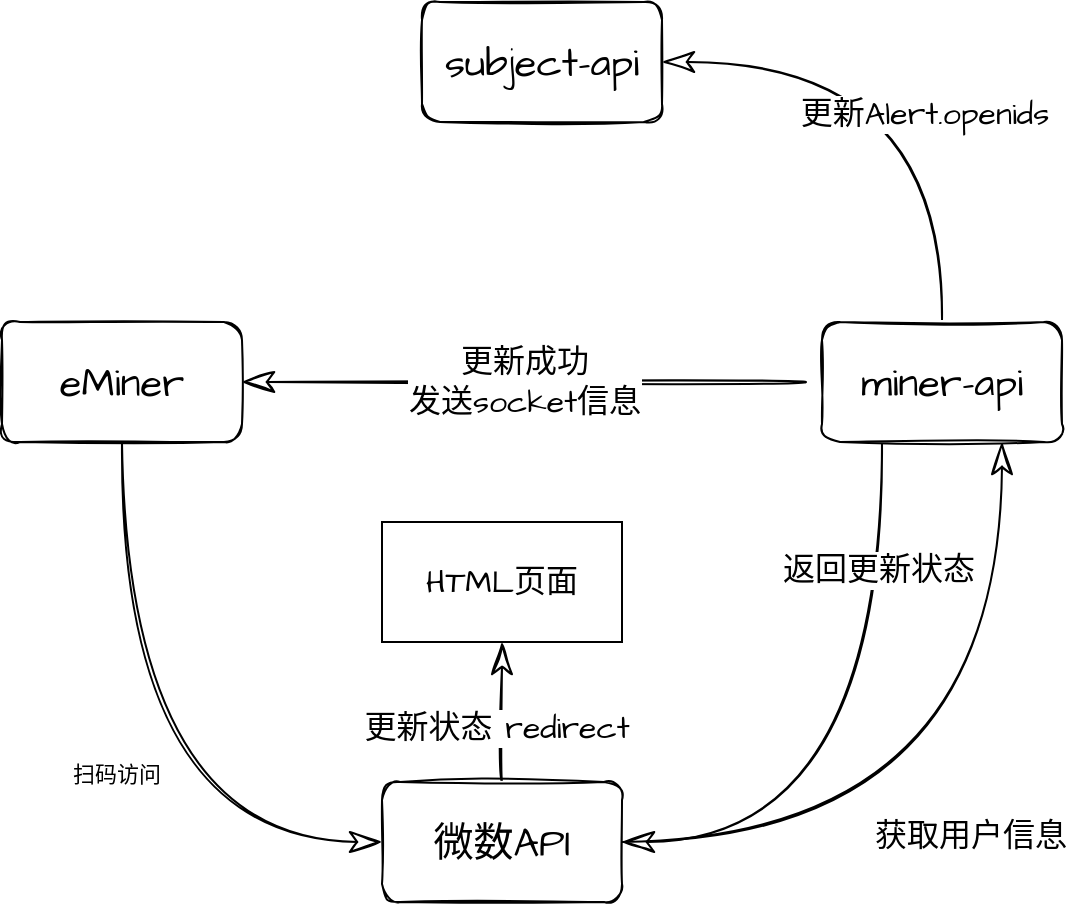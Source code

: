 <mxfile version="20.2.3" type="github">
  <diagram id="H5zbHT6_dlPMBUSok4gz" name="第 1 页">
    <mxGraphModel dx="1406" dy="721" grid="1" gridSize="10" guides="1" tooltips="1" connect="1" arrows="1" fold="1" page="1" pageScale="1" pageWidth="827" pageHeight="1169" math="0" shadow="0">
      <root>
        <mxCell id="0" />
        <mxCell id="1" parent="0" />
        <mxCell id="vefPi8kiDC_iZ1Ip9O_G-5" style="sketch=1;hachureGap=4;orthogonalLoop=1;jettySize=auto;html=1;exitX=0.5;exitY=1;exitDx=0;exitDy=0;entryX=0;entryY=0.5;entryDx=0;entryDy=0;fontFamily=Architects Daughter;fontSource=https%3A%2F%2Ffonts.googleapis.com%2Fcss%3Ffamily%3DArchitects%2BDaughter;fontSize=16;endArrow=classicThin;startSize=14;endSize=14;sourcePerimeterSpacing=8;targetPerimeterSpacing=8;edgeStyle=orthogonalEdgeStyle;curved=1;startArrow=none;startFill=0;endFill=0;" parent="1" source="vefPi8kiDC_iZ1Ip9O_G-2" target="vefPi8kiDC_iZ1Ip9O_G-4" edge="1">
          <mxGeometry relative="1" as="geometry" />
        </mxCell>
        <mxCell id="69dpRHGbD6YFCud_h_4v-3" value="扫码访问" style="edgeLabel;html=1;align=center;verticalAlign=middle;resizable=0;points=[];" parent="vefPi8kiDC_iZ1Ip9O_G-5" vertex="1" connectable="0">
          <mxGeometry x="0.006" y="-3" relative="1" as="geometry">
            <mxPoint as="offset" />
          </mxGeometry>
        </mxCell>
        <mxCell id="vefPi8kiDC_iZ1Ip9O_G-2" value="eMiner" style="rounded=1;whiteSpace=wrap;html=1;sketch=1;hachureGap=4;fontFamily=Architects Daughter;fontSource=https%3A%2F%2Ffonts.googleapis.com%2Fcss%3Ffamily%3DArchitects%2BDaughter;fontSize=20;" parent="1" vertex="1">
          <mxGeometry x="110" y="240" width="120" height="60" as="geometry" />
        </mxCell>
        <mxCell id="vefPi8kiDC_iZ1Ip9O_G-3" value="subject-api" style="rounded=1;whiteSpace=wrap;html=1;sketch=1;hachureGap=4;fontFamily=Architects Daughter;fontSource=https%3A%2F%2Ffonts.googleapis.com%2Fcss%3Ffamily%3DArchitects%2BDaughter;fontSize=20;" parent="1" vertex="1">
          <mxGeometry x="320" y="80" width="120" height="60" as="geometry" />
        </mxCell>
        <mxCell id="69dpRHGbD6YFCud_h_4v-4" style="edgeStyle=orthogonalEdgeStyle;rounded=1;orthogonalLoop=1;jettySize=auto;html=1;exitX=1;exitY=0.5;exitDx=0;exitDy=0;curved=1;endArrow=classicThin;fontSize=16;fontFamily=Architects Daughter;sketch=1;hachureGap=4;fontSource=https%3A%2F%2Ffonts.googleapis.com%2Fcss%3Ffamily%3DArchitects%2BDaughter;startSize=14;endSize=14;sourcePerimeterSpacing=8;targetPerimeterSpacing=8;startArrow=none;startFill=0;endFill=0;entryX=0.75;entryY=1;entryDx=0;entryDy=0;" parent="1" source="vefPi8kiDC_iZ1Ip9O_G-4" target="69dpRHGbD6YFCud_h_4v-6" edge="1">
          <mxGeometry relative="1" as="geometry" />
        </mxCell>
        <mxCell id="69dpRHGbD6YFCud_h_4v-5" value="获取用户信息" style="edgeLabel;html=1;align=center;verticalAlign=middle;resizable=0;points=[];fontSize=16;fontFamily=Architects Daughter;fontColor=default;" parent="69dpRHGbD6YFCud_h_4v-4" vertex="1" connectable="0">
          <mxGeometry x="-0.011" y="16" relative="1" as="geometry">
            <mxPoint as="offset" />
          </mxGeometry>
        </mxCell>
        <mxCell id="69dpRHGbD6YFCud_h_4v-14" style="edgeStyle=orthogonalEdgeStyle;shape=connector;curved=1;rounded=1;sketch=1;hachureGap=4;orthogonalLoop=1;jettySize=auto;html=1;exitX=0.5;exitY=0;exitDx=0;exitDy=0;labelBackgroundColor=default;fontFamily=Architects Daughter;fontSource=https%3A%2F%2Ffonts.googleapis.com%2Fcss%3Ffamily%3DArchitects%2BDaughter;fontSize=16;fontColor=default;startArrow=none;startFill=0;endArrow=classicThin;endFill=0;startSize=14;endSize=14;sourcePerimeterSpacing=8;targetPerimeterSpacing=8;strokeColor=default;entryX=0.5;entryY=1;entryDx=0;entryDy=0;" parent="1" source="vefPi8kiDC_iZ1Ip9O_G-4" target="69dpRHGbD6YFCud_h_4v-15" edge="1">
          <mxGeometry relative="1" as="geometry">
            <mxPoint x="360" y="370" as="targetPoint" />
          </mxGeometry>
        </mxCell>
        <mxCell id="69dpRHGbD6YFCud_h_4v-17" value="更新状态 redirect" style="edgeLabel;html=1;align=center;verticalAlign=middle;resizable=0;points=[];fontSize=16;fontFamily=Architects Daughter;fontColor=default;" parent="69dpRHGbD6YFCud_h_4v-14" vertex="1" connectable="0">
          <mxGeometry x="-0.229" y="3" relative="1" as="geometry">
            <mxPoint as="offset" />
          </mxGeometry>
        </mxCell>
        <mxCell id="vefPi8kiDC_iZ1Ip9O_G-4" value="微数API" style="rounded=1;whiteSpace=wrap;html=1;sketch=1;hachureGap=4;fontFamily=Architects Daughter;fontSource=https%3A%2F%2Ffonts.googleapis.com%2Fcss%3Ffamily%3DArchitects%2BDaughter;fontSize=20;" parent="1" vertex="1">
          <mxGeometry x="300" y="470" width="120" height="60" as="geometry" />
        </mxCell>
        <mxCell id="69dpRHGbD6YFCud_h_4v-7" style="edgeStyle=orthogonalEdgeStyle;shape=connector;curved=1;rounded=1;sketch=1;hachureGap=4;orthogonalLoop=1;jettySize=auto;html=1;exitX=0.5;exitY=0;exitDx=0;exitDy=0;entryX=1;entryY=0.5;entryDx=0;entryDy=0;labelBackgroundColor=default;fontFamily=Architects Daughter;fontSource=https%3A%2F%2Ffonts.googleapis.com%2Fcss%3Ffamily%3DArchitects%2BDaughter;fontSize=16;fontColor=default;startArrow=none;startFill=0;endArrow=classicThin;endFill=0;startSize=14;endSize=14;sourcePerimeterSpacing=8;targetPerimeterSpacing=8;strokeColor=default;" parent="1" source="69dpRHGbD6YFCud_h_4v-6" target="vefPi8kiDC_iZ1Ip9O_G-3" edge="1">
          <mxGeometry relative="1" as="geometry" />
        </mxCell>
        <mxCell id="69dpRHGbD6YFCud_h_4v-8" value="更新Alert.openids" style="edgeLabel;html=1;align=center;verticalAlign=middle;resizable=0;points=[];fontSize=16;fontFamily=Architects Daughter;fontColor=default;" parent="69dpRHGbD6YFCud_h_4v-7" vertex="1" connectable="0">
          <mxGeometry x="-0.229" y="9" relative="1" as="geometry">
            <mxPoint as="offset" />
          </mxGeometry>
        </mxCell>
        <mxCell id="69dpRHGbD6YFCud_h_4v-9" value="更新成功&lt;br&gt;发送socket信息" style="edgeStyle=orthogonalEdgeStyle;shape=connector;curved=1;rounded=1;sketch=1;hachureGap=4;orthogonalLoop=1;jettySize=auto;html=1;entryX=1;entryY=0.5;entryDx=0;entryDy=0;labelBackgroundColor=default;fontFamily=Architects Daughter;fontSource=https%3A%2F%2Ffonts.googleapis.com%2Fcss%3Ffamily%3DArchitects%2BDaughter;fontSize=16;fontColor=default;startArrow=none;startFill=0;endArrow=classicThin;endFill=0;startSize=14;endSize=14;sourcePerimeterSpacing=8;targetPerimeterSpacing=8;strokeColor=default;" parent="1" source="69dpRHGbD6YFCud_h_4v-6" target="vefPi8kiDC_iZ1Ip9O_G-2" edge="1">
          <mxGeometry relative="1" as="geometry" />
        </mxCell>
        <mxCell id="69dpRHGbD6YFCud_h_4v-12" style="edgeStyle=orthogonalEdgeStyle;shape=connector;curved=1;rounded=1;sketch=1;hachureGap=4;orthogonalLoop=1;jettySize=auto;html=1;exitX=0.25;exitY=1;exitDx=0;exitDy=0;entryX=1;entryY=0.5;entryDx=0;entryDy=0;labelBackgroundColor=default;fontFamily=Architects Daughter;fontSource=https%3A%2F%2Ffonts.googleapis.com%2Fcss%3Ffamily%3DArchitects%2BDaughter;fontSize=16;fontColor=default;startArrow=none;startFill=0;endArrow=classicThin;endFill=0;startSize=14;endSize=14;sourcePerimeterSpacing=8;targetPerimeterSpacing=8;strokeColor=default;" parent="1" source="69dpRHGbD6YFCud_h_4v-6" target="vefPi8kiDC_iZ1Ip9O_G-4" edge="1">
          <mxGeometry relative="1" as="geometry" />
        </mxCell>
        <mxCell id="69dpRHGbD6YFCud_h_4v-13" value="返回更新状态" style="edgeLabel;html=1;align=center;verticalAlign=middle;resizable=0;points=[];fontSize=16;fontFamily=Architects Daughter;fontColor=default;" parent="69dpRHGbD6YFCud_h_4v-12" vertex="1" connectable="0">
          <mxGeometry x="-0.615" y="-2" relative="1" as="geometry">
            <mxPoint as="offset" />
          </mxGeometry>
        </mxCell>
        <mxCell id="69dpRHGbD6YFCud_h_4v-6" value="miner-api" style="rounded=1;whiteSpace=wrap;html=1;sketch=1;hachureGap=4;fontFamily=Architects Daughter;fontSource=https%3A%2F%2Ffonts.googleapis.com%2Fcss%3Ffamily%3DArchitects%2BDaughter;fontSize=20;" parent="1" vertex="1">
          <mxGeometry x="520" y="240" width="120" height="60" as="geometry" />
        </mxCell>
        <mxCell id="69dpRHGbD6YFCud_h_4v-15" value="HTML页面" style="rounded=0;whiteSpace=wrap;html=1;fontFamily=Architects Daughter;fontSource=https%3A%2F%2Ffonts.googleapis.com%2Fcss%3Ffamily%3DArchitects%2BDaughter;fontSize=16;fontColor=default;" parent="1" vertex="1">
          <mxGeometry x="300" y="340" width="120" height="60" as="geometry" />
        </mxCell>
      </root>
    </mxGraphModel>
  </diagram>
</mxfile>

